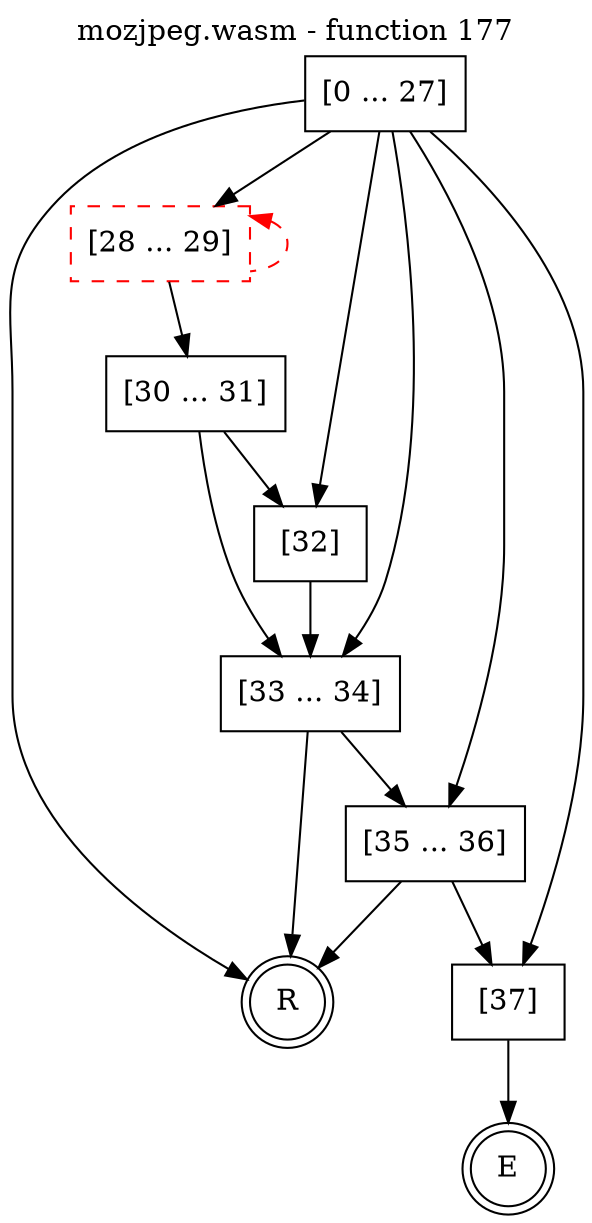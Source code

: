 digraph finite_state_machine {
    label = "mozjpeg.wasm - function 177"
    labelloc =  t
    labelfontsize = 16
    labelfontcolor = black
    labelfontname = "Helvetica"
    node [shape = doublecircle]; E R ;
    node [shape = box];
    node [shape=box, color=black, style=solid] 0[label="[0 ... 27]"]
    node [shape=box, color=red, style=dashed] 28[label="[28 ... 29]"]
    node [shape=box, color=black, style=solid] 30[label="[30 ... 31]"]
    node [shape=box, color=black, style=solid] 32[label="[32]"]
    node [shape=box, color=black, style=solid] 33[label="[33 ... 34]"]
    node [shape=box, color=black, style=solid] 35[label="[35 ... 36]"]
    node [shape=box, color=black, style=solid] 37[label="[37]"]
    node [shape=box, color=black, style=solid] R[label="R"]
    0 -> 28;
    0 -> 32;
    0 -> 33;
    0 -> 35;
    0 -> 37;
    0 -> R;
    28 -> 30;
    28 -> 28[style="dashed" color="red" dir=back];
    30 -> 32;
    30 -> 33;
    32 -> 33;
    33 -> 35;
    33 -> R;
    35 -> 37;
    35 -> R;
    37 -> E;
}
